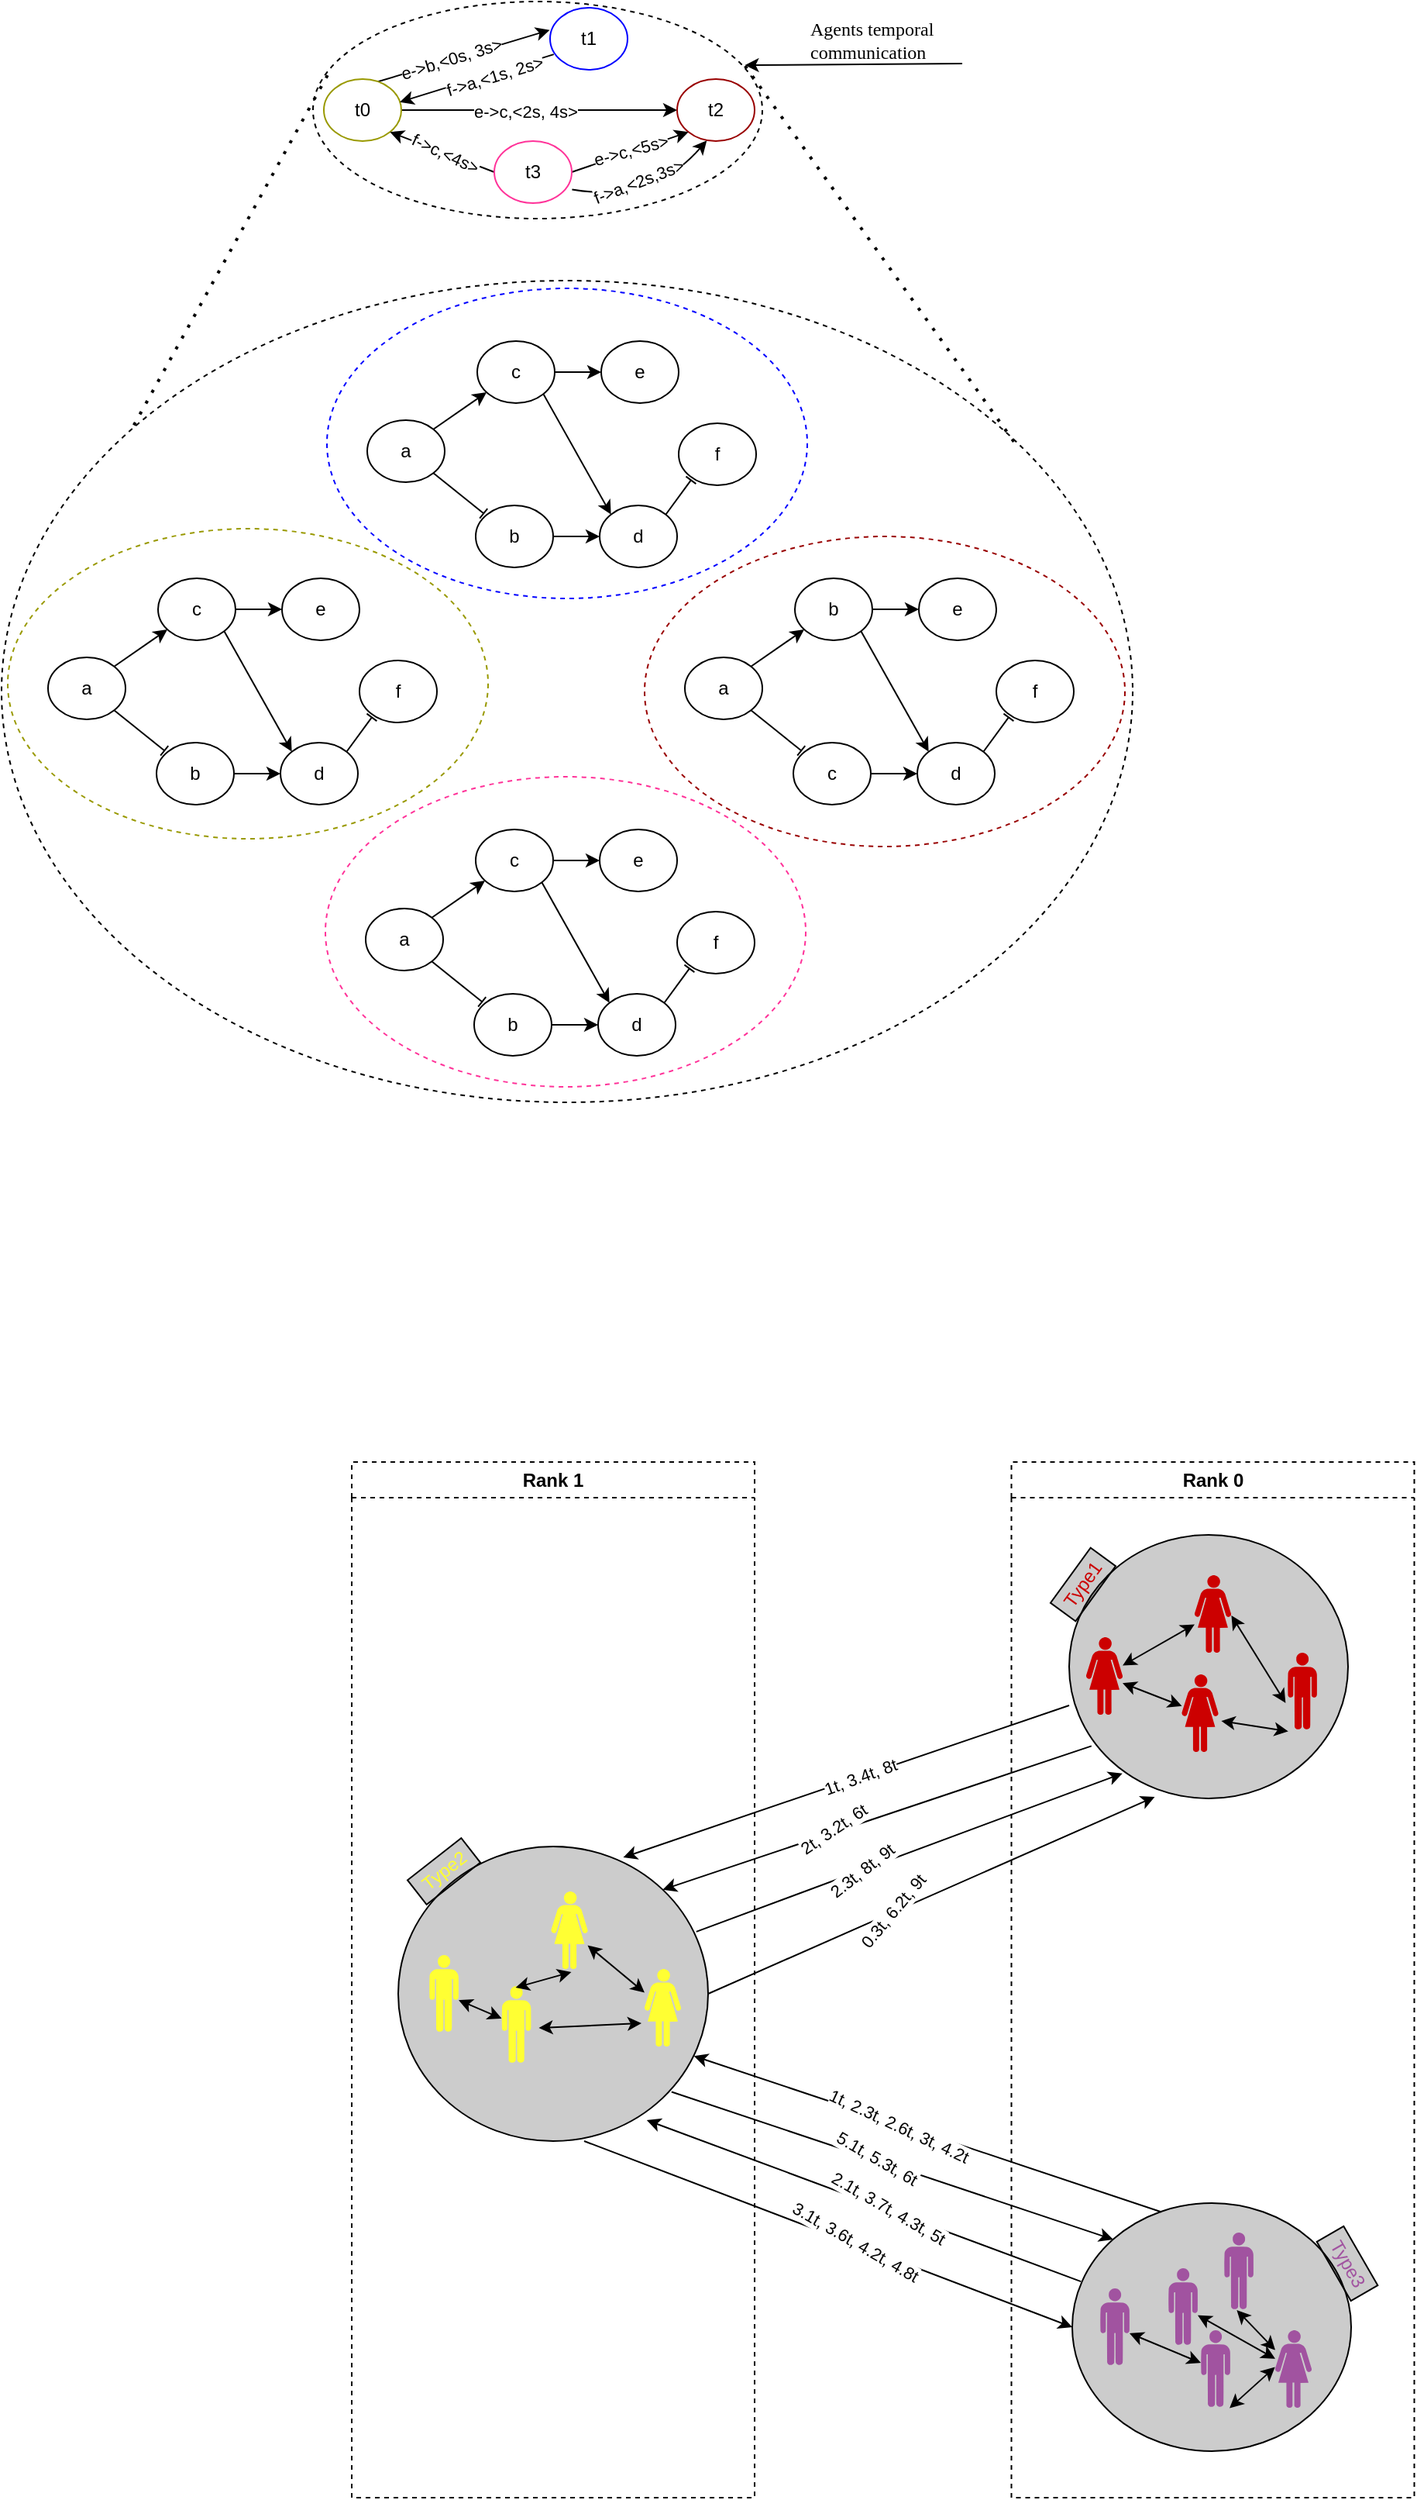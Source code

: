 <mxfile version="24.0.7" type="github">
  <diagram name="Pagina-1" id="gPWjSC0sNMpcJGo77wKc">
    <mxGraphModel dx="1318" dy="841" grid="1" gridSize="10" guides="1" tooltips="1" connect="1" arrows="1" fold="1" page="1" pageScale="1" pageWidth="827" pageHeight="1169" math="0" shadow="0">
      <root>
        <mxCell id="0" />
        <mxCell id="1" parent="0" />
        <mxCell id="ZDqopozZpkepnuFD1AvW-25" value="Rank 0" style="swimlane;whiteSpace=wrap;html=1;dashed=1;" vertex="1" parent="1">
          <mxGeometry x="721.75" y="972" width="260" height="668" as="geometry" />
        </mxCell>
        <mxCell id="D8RpLal6LioXR98MJQWB-118" value="" style="ellipse;whiteSpace=wrap;html=1;dashed=1;fillColor=none;strokeColor=#000000;" parent="1" vertex="1">
          <mxGeometry x="271" y="30" width="290" height="140" as="geometry" />
        </mxCell>
        <mxCell id="D8RpLal6LioXR98MJQWB-117" value="" style="ellipse;whiteSpace=wrap;html=1;dashed=1;fillColor=none;strokeColor=#000000;" parent="1" vertex="1">
          <mxGeometry x="70" y="210" width="730" height="530" as="geometry" />
        </mxCell>
        <mxCell id="D8RpLal6LioXR98MJQWB-3" value="" style="ellipse;whiteSpace=wrap;html=1;dashed=1;fillColor=none;strokeColor=#999900;" parent="1" vertex="1">
          <mxGeometry x="74" y="370" width="310" height="200" as="geometry" />
        </mxCell>
        <mxCell id="D8RpLal6LioXR98MJQWB-12" style="edgeStyle=none;rounded=0;orthogonalLoop=1;jettySize=auto;html=1;exitX=1;exitY=1;exitDx=0;exitDy=0;endArrow=baseDash;endFill=0;entryX=0.102;entryY=0.129;entryDx=0;entryDy=0;entryPerimeter=0;" parent="1" source="D8RpLal6LioXR98MJQWB-5" target="D8RpLal6LioXR98MJQWB-7" edge="1">
          <mxGeometry relative="1" as="geometry" />
        </mxCell>
        <mxCell id="D8RpLal6LioXR98MJQWB-13" style="edgeStyle=none;rounded=0;orthogonalLoop=1;jettySize=auto;html=1;exitX=1;exitY=0;exitDx=0;exitDy=0;" parent="1" source="D8RpLal6LioXR98MJQWB-5" target="D8RpLal6LioXR98MJQWB-6" edge="1">
          <mxGeometry relative="1" as="geometry" />
        </mxCell>
        <mxCell id="D8RpLal6LioXR98MJQWB-5" value="a" style="ellipse;whiteSpace=wrap;html=1;" parent="1" vertex="1">
          <mxGeometry x="100" y="453" width="50" height="40" as="geometry" />
        </mxCell>
        <mxCell id="D8RpLal6LioXR98MJQWB-14" style="edgeStyle=none;rounded=0;orthogonalLoop=1;jettySize=auto;html=1;exitX=1;exitY=0.5;exitDx=0;exitDy=0;entryX=0;entryY=0.5;entryDx=0;entryDy=0;" parent="1" source="D8RpLal6LioXR98MJQWB-6" target="D8RpLal6LioXR98MJQWB-9" edge="1">
          <mxGeometry relative="1" as="geometry" />
        </mxCell>
        <mxCell id="D8RpLal6LioXR98MJQWB-15" style="edgeStyle=none;rounded=0;orthogonalLoop=1;jettySize=auto;html=1;exitX=1;exitY=1;exitDx=0;exitDy=0;entryX=0;entryY=0;entryDx=0;entryDy=0;" parent="1" source="D8RpLal6LioXR98MJQWB-6" target="D8RpLal6LioXR98MJQWB-8" edge="1">
          <mxGeometry relative="1" as="geometry" />
        </mxCell>
        <mxCell id="D8RpLal6LioXR98MJQWB-6" value="c" style="ellipse;whiteSpace=wrap;html=1;" parent="1" vertex="1">
          <mxGeometry x="171" y="402" width="50" height="40" as="geometry" />
        </mxCell>
        <mxCell id="D8RpLal6LioXR98MJQWB-16" style="edgeStyle=none;rounded=0;orthogonalLoop=1;jettySize=auto;html=1;exitX=1;exitY=0.5;exitDx=0;exitDy=0;" parent="1" source="D8RpLal6LioXR98MJQWB-7" target="D8RpLal6LioXR98MJQWB-8" edge="1">
          <mxGeometry relative="1" as="geometry" />
        </mxCell>
        <mxCell id="D8RpLal6LioXR98MJQWB-7" value="b" style="ellipse;whiteSpace=wrap;html=1;" parent="1" vertex="1">
          <mxGeometry x="170" y="508" width="50" height="40" as="geometry" />
        </mxCell>
        <mxCell id="D8RpLal6LioXR98MJQWB-17" style="edgeStyle=none;rounded=0;orthogonalLoop=1;jettySize=auto;html=1;exitX=1;exitY=0;exitDx=0;exitDy=0;entryX=0.159;entryY=0.917;entryDx=0;entryDy=0;endArrow=baseDash;endFill=0;entryPerimeter=0;" parent="1" source="D8RpLal6LioXR98MJQWB-8" target="D8RpLal6LioXR98MJQWB-10" edge="1">
          <mxGeometry relative="1" as="geometry" />
        </mxCell>
        <mxCell id="D8RpLal6LioXR98MJQWB-8" value="d" style="ellipse;whiteSpace=wrap;html=1;" parent="1" vertex="1">
          <mxGeometry x="250" y="508" width="50" height="40" as="geometry" />
        </mxCell>
        <mxCell id="D8RpLal6LioXR98MJQWB-9" value="e" style="ellipse;whiteSpace=wrap;html=1;" parent="1" vertex="1">
          <mxGeometry x="251" y="402" width="50" height="40" as="geometry" />
        </mxCell>
        <mxCell id="D8RpLal6LioXR98MJQWB-10" value="f" style="ellipse;whiteSpace=wrap;html=1;" parent="1" vertex="1">
          <mxGeometry x="301" y="455" width="50" height="40" as="geometry" />
        </mxCell>
        <mxCell id="D8RpLal6LioXR98MJQWB-109" style="edgeStyle=none;rounded=0;orthogonalLoop=1;jettySize=auto;html=1;exitX=0.692;exitY=0.044;exitDx=0;exitDy=0;entryX=-0.004;entryY=0.359;entryDx=0;entryDy=0;exitPerimeter=0;entryPerimeter=0;" parent="1" source="D8RpLal6LioXR98MJQWB-46" target="D8RpLal6LioXR98MJQWB-83" edge="1">
          <mxGeometry relative="1" as="geometry" />
        </mxCell>
        <mxCell id="En2KzqsClIfj5qpVhYQP-1" value="e-&amp;gt;b,&amp;lt;0s, 3s&amp;gt;" style="edgeLabel;html=1;align=center;verticalAlign=middle;resizable=0;points=[];rotation=-17;" parent="D8RpLal6LioXR98MJQWB-109" vertex="1" connectable="0">
          <mxGeometry x="-0.349" y="1" relative="1" as="geometry">
            <mxPoint x="11" y="-3" as="offset" />
          </mxGeometry>
        </mxCell>
        <mxCell id="D8RpLal6LioXR98MJQWB-111" style="edgeStyle=none;rounded=0;orthogonalLoop=1;jettySize=auto;html=1;exitX=1;exitY=0.5;exitDx=0;exitDy=0;entryX=0;entryY=0.5;entryDx=0;entryDy=0;" parent="1" source="D8RpLal6LioXR98MJQWB-46" target="D8RpLal6LioXR98MJQWB-65" edge="1">
          <mxGeometry relative="1" as="geometry" />
        </mxCell>
        <mxCell id="En2KzqsClIfj5qpVhYQP-3" value="e-&amp;gt;c,&amp;lt;2s, 4s&amp;gt;" style="edgeLabel;html=1;align=center;verticalAlign=middle;resizable=0;points=[];" parent="D8RpLal6LioXR98MJQWB-111" vertex="1" connectable="0">
          <mxGeometry x="-0.106" y="-1" relative="1" as="geometry">
            <mxPoint as="offset" />
          </mxGeometry>
        </mxCell>
        <mxCell id="D8RpLal6LioXR98MJQWB-46" value="t0" style="ellipse;whiteSpace=wrap;html=1;strokeColor=#999900;" parent="1" vertex="1">
          <mxGeometry x="278" y="80" width="50" height="40" as="geometry" />
        </mxCell>
        <mxCell id="D8RpLal6LioXR98MJQWB-49" value="" style="ellipse;whiteSpace=wrap;html=1;dashed=1;fillColor=none;strokeColor=#990000;" parent="1" vertex="1">
          <mxGeometry x="485" y="375" width="310" height="200" as="geometry" />
        </mxCell>
        <mxCell id="D8RpLal6LioXR98MJQWB-50" style="edgeStyle=none;rounded=0;orthogonalLoop=1;jettySize=auto;html=1;exitX=1;exitY=1;exitDx=0;exitDy=0;endArrow=baseDash;endFill=0;entryX=0.102;entryY=0.129;entryDx=0;entryDy=0;entryPerimeter=0;" parent="1" source="D8RpLal6LioXR98MJQWB-52" target="D8RpLal6LioXR98MJQWB-57" edge="1">
          <mxGeometry relative="1" as="geometry" />
        </mxCell>
        <mxCell id="D8RpLal6LioXR98MJQWB-51" style="edgeStyle=none;rounded=0;orthogonalLoop=1;jettySize=auto;html=1;exitX=1;exitY=0;exitDx=0;exitDy=0;" parent="1" source="D8RpLal6LioXR98MJQWB-52" target="D8RpLal6LioXR98MJQWB-55" edge="1">
          <mxGeometry relative="1" as="geometry" />
        </mxCell>
        <mxCell id="D8RpLal6LioXR98MJQWB-52" value="a" style="ellipse;whiteSpace=wrap;html=1;" parent="1" vertex="1">
          <mxGeometry x="511" y="453" width="50" height="40" as="geometry" />
        </mxCell>
        <mxCell id="D8RpLal6LioXR98MJQWB-53" style="edgeStyle=none;rounded=0;orthogonalLoop=1;jettySize=auto;html=1;exitX=1;exitY=0.5;exitDx=0;exitDy=0;entryX=0;entryY=0.5;entryDx=0;entryDy=0;" parent="1" source="D8RpLal6LioXR98MJQWB-55" target="D8RpLal6LioXR98MJQWB-60" edge="1">
          <mxGeometry relative="1" as="geometry" />
        </mxCell>
        <mxCell id="D8RpLal6LioXR98MJQWB-54" style="edgeStyle=none;rounded=0;orthogonalLoop=1;jettySize=auto;html=1;exitX=1;exitY=1;exitDx=0;exitDy=0;entryX=0;entryY=0;entryDx=0;entryDy=0;" parent="1" source="D8RpLal6LioXR98MJQWB-55" target="D8RpLal6LioXR98MJQWB-59" edge="1">
          <mxGeometry relative="1" as="geometry" />
        </mxCell>
        <mxCell id="D8RpLal6LioXR98MJQWB-55" value="b" style="ellipse;whiteSpace=wrap;html=1;" parent="1" vertex="1">
          <mxGeometry x="582" y="402" width="50" height="40" as="geometry" />
        </mxCell>
        <mxCell id="D8RpLal6LioXR98MJQWB-56" style="edgeStyle=none;rounded=0;orthogonalLoop=1;jettySize=auto;html=1;exitX=1;exitY=0.5;exitDx=0;exitDy=0;" parent="1" source="D8RpLal6LioXR98MJQWB-57" target="D8RpLal6LioXR98MJQWB-59" edge="1">
          <mxGeometry relative="1" as="geometry" />
        </mxCell>
        <mxCell id="D8RpLal6LioXR98MJQWB-57" value="c" style="ellipse;whiteSpace=wrap;html=1;" parent="1" vertex="1">
          <mxGeometry x="581" y="508" width="50" height="40" as="geometry" />
        </mxCell>
        <mxCell id="D8RpLal6LioXR98MJQWB-58" style="edgeStyle=none;rounded=0;orthogonalLoop=1;jettySize=auto;html=1;exitX=1;exitY=0;exitDx=0;exitDy=0;entryX=0.159;entryY=0.917;entryDx=0;entryDy=0;endArrow=baseDash;endFill=0;entryPerimeter=0;" parent="1" source="D8RpLal6LioXR98MJQWB-59" target="D8RpLal6LioXR98MJQWB-61" edge="1">
          <mxGeometry relative="1" as="geometry" />
        </mxCell>
        <mxCell id="D8RpLal6LioXR98MJQWB-59" value="d" style="ellipse;whiteSpace=wrap;html=1;" parent="1" vertex="1">
          <mxGeometry x="661" y="508" width="50" height="40" as="geometry" />
        </mxCell>
        <mxCell id="D8RpLal6LioXR98MJQWB-60" value="e" style="ellipse;whiteSpace=wrap;html=1;" parent="1" vertex="1">
          <mxGeometry x="662" y="402" width="50" height="40" as="geometry" />
        </mxCell>
        <mxCell id="D8RpLal6LioXR98MJQWB-61" value="f" style="ellipse;whiteSpace=wrap;html=1;" parent="1" vertex="1">
          <mxGeometry x="712" y="455" width="50" height="40" as="geometry" />
        </mxCell>
        <mxCell id="D8RpLal6LioXR98MJQWB-65" value="t2" style="ellipse;whiteSpace=wrap;html=1;strokeColor=#990000;" parent="1" vertex="1">
          <mxGeometry x="506" y="80" width="50" height="40" as="geometry" />
        </mxCell>
        <mxCell id="D8RpLal6LioXR98MJQWB-67" value="" style="ellipse;whiteSpace=wrap;html=1;dashed=1;fillColor=none;strokeColor=#0000FF;" parent="1" vertex="1">
          <mxGeometry x="280" y="215" width="310" height="200" as="geometry" />
        </mxCell>
        <mxCell id="D8RpLal6LioXR98MJQWB-68" style="edgeStyle=none;rounded=0;orthogonalLoop=1;jettySize=auto;html=1;exitX=1;exitY=1;exitDx=0;exitDy=0;endArrow=baseDash;endFill=0;entryX=0.102;entryY=0.129;entryDx=0;entryDy=0;entryPerimeter=0;" parent="1" source="D8RpLal6LioXR98MJQWB-70" target="D8RpLal6LioXR98MJQWB-75" edge="1">
          <mxGeometry relative="1" as="geometry" />
        </mxCell>
        <mxCell id="D8RpLal6LioXR98MJQWB-69" style="edgeStyle=none;rounded=0;orthogonalLoop=1;jettySize=auto;html=1;exitX=1;exitY=0;exitDx=0;exitDy=0;" parent="1" source="D8RpLal6LioXR98MJQWB-70" target="D8RpLal6LioXR98MJQWB-73" edge="1">
          <mxGeometry relative="1" as="geometry" />
        </mxCell>
        <mxCell id="D8RpLal6LioXR98MJQWB-70" value="a" style="ellipse;whiteSpace=wrap;html=1;" parent="1" vertex="1">
          <mxGeometry x="306" y="300" width="50" height="40" as="geometry" />
        </mxCell>
        <mxCell id="D8RpLal6LioXR98MJQWB-71" style="edgeStyle=none;rounded=0;orthogonalLoop=1;jettySize=auto;html=1;exitX=1;exitY=0.5;exitDx=0;exitDy=0;entryX=0;entryY=0.5;entryDx=0;entryDy=0;" parent="1" source="D8RpLal6LioXR98MJQWB-73" target="D8RpLal6LioXR98MJQWB-78" edge="1">
          <mxGeometry relative="1" as="geometry" />
        </mxCell>
        <mxCell id="D8RpLal6LioXR98MJQWB-72" style="edgeStyle=none;rounded=0;orthogonalLoop=1;jettySize=auto;html=1;exitX=1;exitY=1;exitDx=0;exitDy=0;entryX=0;entryY=0;entryDx=0;entryDy=0;" parent="1" source="D8RpLal6LioXR98MJQWB-73" target="D8RpLal6LioXR98MJQWB-77" edge="1">
          <mxGeometry relative="1" as="geometry" />
        </mxCell>
        <mxCell id="D8RpLal6LioXR98MJQWB-73" value="c" style="ellipse;whiteSpace=wrap;html=1;" parent="1" vertex="1">
          <mxGeometry x="377" y="249" width="50" height="40" as="geometry" />
        </mxCell>
        <mxCell id="D8RpLal6LioXR98MJQWB-74" style="edgeStyle=none;rounded=0;orthogonalLoop=1;jettySize=auto;html=1;exitX=1;exitY=0.5;exitDx=0;exitDy=0;" parent="1" source="D8RpLal6LioXR98MJQWB-75" target="D8RpLal6LioXR98MJQWB-77" edge="1">
          <mxGeometry relative="1" as="geometry" />
        </mxCell>
        <mxCell id="D8RpLal6LioXR98MJQWB-75" value="b" style="ellipse;whiteSpace=wrap;html=1;" parent="1" vertex="1">
          <mxGeometry x="376" y="355" width="50" height="40" as="geometry" />
        </mxCell>
        <mxCell id="D8RpLal6LioXR98MJQWB-76" style="edgeStyle=none;rounded=0;orthogonalLoop=1;jettySize=auto;html=1;exitX=1;exitY=0;exitDx=0;exitDy=0;entryX=0.159;entryY=0.917;entryDx=0;entryDy=0;endArrow=baseDash;endFill=0;entryPerimeter=0;" parent="1" source="D8RpLal6LioXR98MJQWB-77" target="D8RpLal6LioXR98MJQWB-79" edge="1">
          <mxGeometry relative="1" as="geometry" />
        </mxCell>
        <mxCell id="D8RpLal6LioXR98MJQWB-77" value="d" style="ellipse;whiteSpace=wrap;html=1;" parent="1" vertex="1">
          <mxGeometry x="456" y="355" width="50" height="40" as="geometry" />
        </mxCell>
        <mxCell id="D8RpLal6LioXR98MJQWB-78" value="e" style="ellipse;whiteSpace=wrap;html=1;" parent="1" vertex="1">
          <mxGeometry x="457" y="249" width="50" height="40" as="geometry" />
        </mxCell>
        <mxCell id="D8RpLal6LioXR98MJQWB-79" value="f" style="ellipse;whiteSpace=wrap;html=1;" parent="1" vertex="1">
          <mxGeometry x="507" y="302" width="50" height="40" as="geometry" />
        </mxCell>
        <mxCell id="D8RpLal6LioXR98MJQWB-110" style="edgeStyle=none;rounded=0;orthogonalLoop=1;jettySize=auto;html=1;exitX=0.048;exitY=0.752;exitDx=0;exitDy=0;entryX=0.981;entryY=0.371;entryDx=0;entryDy=0;entryPerimeter=0;exitPerimeter=0;" parent="1" source="D8RpLal6LioXR98MJQWB-83" target="D8RpLal6LioXR98MJQWB-46" edge="1">
          <mxGeometry relative="1" as="geometry" />
        </mxCell>
        <mxCell id="En2KzqsClIfj5qpVhYQP-2" value="f-&amp;gt;a,&amp;lt;1s, 2s&amp;gt;" style="edgeLabel;html=1;align=center;verticalAlign=middle;resizable=0;points=[];rotation=-17;" parent="D8RpLal6LioXR98MJQWB-110" vertex="1" connectable="0">
          <mxGeometry x="-0.487" relative="1" as="geometry">
            <mxPoint x="-13" y="6" as="offset" />
          </mxGeometry>
        </mxCell>
        <mxCell id="D8RpLal6LioXR98MJQWB-83" value="t1" style="ellipse;whiteSpace=wrap;html=1;strokeColor=#0000FF;" parent="1" vertex="1">
          <mxGeometry x="424" y="34" width="50" height="40" as="geometry" />
        </mxCell>
        <mxCell id="D8RpLal6LioXR98MJQWB-85" value="" style="ellipse;whiteSpace=wrap;html=1;dashed=1;fillColor=none;strokeColor=#FF3399;" parent="1" vertex="1">
          <mxGeometry x="279" y="530" width="310" height="200" as="geometry" />
        </mxCell>
        <mxCell id="D8RpLal6LioXR98MJQWB-86" style="edgeStyle=none;rounded=0;orthogonalLoop=1;jettySize=auto;html=1;exitX=1;exitY=1;exitDx=0;exitDy=0;endArrow=baseDash;endFill=0;entryX=0.102;entryY=0.129;entryDx=0;entryDy=0;entryPerimeter=0;" parent="1" source="D8RpLal6LioXR98MJQWB-88" target="D8RpLal6LioXR98MJQWB-93" edge="1">
          <mxGeometry relative="1" as="geometry" />
        </mxCell>
        <mxCell id="D8RpLal6LioXR98MJQWB-87" style="edgeStyle=none;rounded=0;orthogonalLoop=1;jettySize=auto;html=1;exitX=1;exitY=0;exitDx=0;exitDy=0;" parent="1" source="D8RpLal6LioXR98MJQWB-88" target="D8RpLal6LioXR98MJQWB-91" edge="1">
          <mxGeometry relative="1" as="geometry" />
        </mxCell>
        <mxCell id="D8RpLal6LioXR98MJQWB-88" value="a" style="ellipse;whiteSpace=wrap;html=1;" parent="1" vertex="1">
          <mxGeometry x="305" y="615" width="50" height="40" as="geometry" />
        </mxCell>
        <mxCell id="D8RpLal6LioXR98MJQWB-89" style="edgeStyle=none;rounded=0;orthogonalLoop=1;jettySize=auto;html=1;exitX=1;exitY=0.5;exitDx=0;exitDy=0;entryX=0;entryY=0.5;entryDx=0;entryDy=0;" parent="1" source="D8RpLal6LioXR98MJQWB-91" target="D8RpLal6LioXR98MJQWB-96" edge="1">
          <mxGeometry relative="1" as="geometry" />
        </mxCell>
        <mxCell id="D8RpLal6LioXR98MJQWB-90" style="edgeStyle=none;rounded=0;orthogonalLoop=1;jettySize=auto;html=1;exitX=1;exitY=1;exitDx=0;exitDy=0;entryX=0;entryY=0;entryDx=0;entryDy=0;" parent="1" source="D8RpLal6LioXR98MJQWB-91" target="D8RpLal6LioXR98MJQWB-95" edge="1">
          <mxGeometry relative="1" as="geometry" />
        </mxCell>
        <mxCell id="D8RpLal6LioXR98MJQWB-91" value="c" style="ellipse;whiteSpace=wrap;html=1;" parent="1" vertex="1">
          <mxGeometry x="376" y="564" width="50" height="40" as="geometry" />
        </mxCell>
        <mxCell id="D8RpLal6LioXR98MJQWB-92" style="edgeStyle=none;rounded=0;orthogonalLoop=1;jettySize=auto;html=1;exitX=1;exitY=0.5;exitDx=0;exitDy=0;" parent="1" source="D8RpLal6LioXR98MJQWB-93" target="D8RpLal6LioXR98MJQWB-95" edge="1">
          <mxGeometry relative="1" as="geometry" />
        </mxCell>
        <mxCell id="D8RpLal6LioXR98MJQWB-93" value="b" style="ellipse;whiteSpace=wrap;html=1;" parent="1" vertex="1">
          <mxGeometry x="375" y="670" width="50" height="40" as="geometry" />
        </mxCell>
        <mxCell id="D8RpLal6LioXR98MJQWB-94" style="edgeStyle=none;rounded=0;orthogonalLoop=1;jettySize=auto;html=1;exitX=1;exitY=0;exitDx=0;exitDy=0;entryX=0.159;entryY=0.917;entryDx=0;entryDy=0;endArrow=baseDash;endFill=0;entryPerimeter=0;" parent="1" source="D8RpLal6LioXR98MJQWB-95" target="D8RpLal6LioXR98MJQWB-97" edge="1">
          <mxGeometry relative="1" as="geometry" />
        </mxCell>
        <mxCell id="D8RpLal6LioXR98MJQWB-95" value="d" style="ellipse;whiteSpace=wrap;html=1;" parent="1" vertex="1">
          <mxGeometry x="455" y="670" width="50" height="40" as="geometry" />
        </mxCell>
        <mxCell id="D8RpLal6LioXR98MJQWB-96" value="e" style="ellipse;whiteSpace=wrap;html=1;" parent="1" vertex="1">
          <mxGeometry x="456" y="564" width="50" height="40" as="geometry" />
        </mxCell>
        <mxCell id="D8RpLal6LioXR98MJQWB-97" value="f" style="ellipse;whiteSpace=wrap;html=1;" parent="1" vertex="1">
          <mxGeometry x="506" y="617" width="50" height="40" as="geometry" />
        </mxCell>
        <mxCell id="D8RpLal6LioXR98MJQWB-112" style="edgeStyle=none;rounded=0;orthogonalLoop=1;jettySize=auto;html=1;exitX=0;exitY=0.5;exitDx=0;exitDy=0;entryX=1;entryY=1;entryDx=0;entryDy=0;" parent="1" source="D8RpLal6LioXR98MJQWB-101" target="D8RpLal6LioXR98MJQWB-46" edge="1">
          <mxGeometry relative="1" as="geometry" />
        </mxCell>
        <mxCell id="En2KzqsClIfj5qpVhYQP-4" value="f-&amp;gt;c,&amp;lt;4s&amp;gt;" style="edgeLabel;html=1;align=center;verticalAlign=middle;resizable=0;points=[];rotation=25;" parent="D8RpLal6LioXR98MJQWB-112" vertex="1" connectable="0">
          <mxGeometry x="-0.061" relative="1" as="geometry">
            <mxPoint as="offset" />
          </mxGeometry>
        </mxCell>
        <mxCell id="D8RpLal6LioXR98MJQWB-114" style="edgeStyle=none;rounded=0;orthogonalLoop=1;jettySize=auto;html=1;exitX=1;exitY=0.5;exitDx=0;exitDy=0;entryX=0;entryY=1;entryDx=0;entryDy=0;" parent="1" source="D8RpLal6LioXR98MJQWB-101" target="D8RpLal6LioXR98MJQWB-65" edge="1">
          <mxGeometry relative="1" as="geometry" />
        </mxCell>
        <mxCell id="En2KzqsClIfj5qpVhYQP-5" value="e-&amp;gt;c,&amp;lt;5s&amp;gt;" style="edgeLabel;html=1;align=center;verticalAlign=middle;resizable=0;points=[];rotation=-15;" parent="D8RpLal6LioXR98MJQWB-114" vertex="1" connectable="0">
          <mxGeometry x="0.009" y="1" relative="1" as="geometry">
            <mxPoint as="offset" />
          </mxGeometry>
        </mxCell>
        <mxCell id="D8RpLal6LioXR98MJQWB-101" value="t3" style="ellipse;whiteSpace=wrap;html=1;strokeColor=#FF3399;" parent="1" vertex="1">
          <mxGeometry x="388" y="120" width="50" height="40" as="geometry" />
        </mxCell>
        <mxCell id="D8RpLal6LioXR98MJQWB-115" value="" style="endArrow=none;dashed=1;html=1;dashPattern=1 3;strokeWidth=2;rounded=0;entryX=0.036;entryY=0.326;entryDx=0;entryDy=0;exitX=0.117;exitY=0.176;exitDx=0;exitDy=0;exitPerimeter=0;entryPerimeter=0;" parent="1" source="D8RpLal6LioXR98MJQWB-117" target="D8RpLal6LioXR98MJQWB-118" edge="1">
          <mxGeometry width="50" height="50" relative="1" as="geometry">
            <mxPoint x="70" y="470" as="sourcePoint" />
            <mxPoint x="80" y="100" as="targetPoint" />
          </mxGeometry>
        </mxCell>
        <mxCell id="D8RpLal6LioXR98MJQWB-116" value="" style="endArrow=none;dashed=1;html=1;dashPattern=1 3;strokeWidth=2;rounded=0;entryX=0.951;entryY=0.266;entryDx=0;entryDy=0;exitX=0.895;exitY=0.196;exitDx=0;exitDy=0;exitPerimeter=0;entryPerimeter=0;" parent="1" source="D8RpLal6LioXR98MJQWB-117" target="D8RpLal6LioXR98MJQWB-118" edge="1">
          <mxGeometry width="50" height="50" relative="1" as="geometry">
            <mxPoint x="800" y="400" as="sourcePoint" />
            <mxPoint x="380" y="100" as="targetPoint" />
          </mxGeometry>
        </mxCell>
        <mxCell id="En2KzqsClIfj5qpVhYQP-6" value="&lt;div align=&quot;left&quot;&gt;&lt;font face=&quot;Verdana&quot;&gt;Agents temporal &lt;br&gt;&lt;/font&gt;&lt;/div&gt;&lt;div align=&quot;left&quot;&gt;&lt;font face=&quot;vIOQpKhhw21pUGHrhAOD&quot;&gt;communication&lt;/font&gt;&lt;/div&gt;" style="text;html=1;align=left;verticalAlign=middle;resizable=0;points=[];autosize=1;strokeColor=none;fillColor=none;" parent="1" vertex="1">
          <mxGeometry x="590" y="30" width="120" height="50" as="geometry" />
        </mxCell>
        <mxCell id="En2KzqsClIfj5qpVhYQP-7" value="" style="endArrow=classic;html=1;rounded=0;entryX=0.961;entryY=0.293;entryDx=0;entryDy=0;entryPerimeter=0;" parent="1" target="D8RpLal6LioXR98MJQWB-118" edge="1">
          <mxGeometry width="50" height="50" relative="1" as="geometry">
            <mxPoint x="690" y="70" as="sourcePoint" />
            <mxPoint x="490" y="270" as="targetPoint" />
          </mxGeometry>
        </mxCell>
        <mxCell id="ygwzBRhfIEtMTzsebthU-5" value="" style="endArrow=classic;html=1;rounded=0;curved=1;exitX=1.004;exitY=0.781;exitDx=0;exitDy=0;exitPerimeter=0;entryX=0.383;entryY=0.991;entryDx=0;entryDy=0;entryPerimeter=0;" parent="1" source="D8RpLal6LioXR98MJQWB-101" target="D8RpLal6LioXR98MJQWB-65" edge="1">
          <mxGeometry width="50" height="50" relative="1" as="geometry">
            <mxPoint x="490" y="250" as="sourcePoint" />
            <mxPoint x="540" y="200" as="targetPoint" />
            <Array as="points">
              <mxPoint x="490" y="160" />
            </Array>
          </mxGeometry>
        </mxCell>
        <mxCell id="ygwzBRhfIEtMTzsebthU-6" value="f-&amp;gt;a,&amp;lt;2s,3s&amp;gt;" style="edgeLabel;html=1;align=center;verticalAlign=middle;resizable=0;points=[];rotation=-21;" parent="ygwzBRhfIEtMTzsebthU-5" vertex="1" connectable="0">
          <mxGeometry x="-0.229" y="9" relative="1" as="geometry">
            <mxPoint x="1" y="-3" as="offset" />
          </mxGeometry>
        </mxCell>
        <mxCell id="Pouv3ua3JYrRV85Rh7YF-1" value="" style="ellipse;whiteSpace=wrap;html=1;fillColor=#000000;fillOpacity=20;" parent="1" vertex="1">
          <mxGeometry x="759" y="1019" width="180" height="170" as="geometry" />
        </mxCell>
        <mxCell id="Pouv3ua3JYrRV85Rh7YF-2" value="&lt;font color=&quot;#cc0000&quot;&gt;Type1&lt;/font&gt;" style="rounded=0;whiteSpace=wrap;html=1;fillColor=#000000;fillOpacity=20;rotation=-54;" parent="1" vertex="1">
          <mxGeometry x="746" y="1041" width="44" height="20" as="geometry" />
        </mxCell>
        <mxCell id="Pouv3ua3JYrRV85Rh7YF-3" value="" style="ellipse;whiteSpace=wrap;html=1;fillColor=#000000;fillOpacity=20;" parent="1" vertex="1">
          <mxGeometry x="761" y="1450" width="180" height="160" as="geometry" />
        </mxCell>
        <mxCell id="Pouv3ua3JYrRV85Rh7YF-4" value="" style="ellipse;whiteSpace=wrap;html=1;fillColor=#000000;fillOpacity=20;" parent="1" vertex="1">
          <mxGeometry x="326" y="1220" width="200" height="190" as="geometry" />
        </mxCell>
        <mxCell id="Pouv3ua3JYrRV85Rh7YF-9" value="" style="verticalLabelPosition=bottom;sketch=0;html=1;fillColor=#A153A0;verticalAlign=top;align=center;pointerEvents=1;shape=mxgraph.cisco_safe.design.actor_2;" parent="1" vertex="1">
          <mxGeometry x="859" y="1469" width="19" height="50" as="geometry" />
        </mxCell>
        <mxCell id="Pouv3ua3JYrRV85Rh7YF-10" value="" style="verticalLabelPosition=bottom;sketch=0;html=1;fillColor=#CC0000;verticalAlign=top;align=center;pointerEvents=1;shape=mxgraph.cisco_safe.design.actor_2;" parent="1" vertex="1">
          <mxGeometry x="900" y="1095" width="19" height="50" as="geometry" />
        </mxCell>
        <mxCell id="Pouv3ua3JYrRV85Rh7YF-11" value="" style="rounded=0;orthogonalLoop=1;jettySize=auto;html=1;startArrow=classic;startFill=1;" parent="1" source="Pouv3ua3JYrRV85Rh7YF-12" target="Pouv3ua3JYrRV85Rh7YF-36" edge="1">
          <mxGeometry relative="1" as="geometry" />
        </mxCell>
        <mxCell id="Pouv3ua3JYrRV85Rh7YF-12" value="" style="verticalLabelPosition=bottom;sketch=0;html=1;fillColor=#FFFF33;verticalAlign=top;align=center;pointerEvents=1;shape=mxgraph.cisco_safe.design.actor_1;" parent="1" vertex="1">
          <mxGeometry x="485" y="1299" width="23.5" height="50" as="geometry" />
        </mxCell>
        <mxCell id="Pouv3ua3JYrRV85Rh7YF-19" value="" style="rounded=0;orthogonalLoop=1;jettySize=auto;html=1;startArrow=classic;startFill=1;" parent="1" source="Pouv3ua3JYrRV85Rh7YF-20" target="Pouv3ua3JYrRV85Rh7YF-22" edge="1">
          <mxGeometry relative="1" as="geometry" />
        </mxCell>
        <mxCell id="Pouv3ua3JYrRV85Rh7YF-20" value="" style="verticalLabelPosition=bottom;sketch=0;html=1;fillColor=#A153A0;verticalAlign=top;align=center;pointerEvents=1;shape=mxgraph.cisco_safe.design.actor_2;" parent="1" vertex="1">
          <mxGeometry x="844" y="1532" width="19" height="50" as="geometry" />
        </mxCell>
        <mxCell id="Pouv3ua3JYrRV85Rh7YF-22" value="" style="verticalLabelPosition=bottom;sketch=0;html=1;fillColor=#A153A0;verticalAlign=top;align=center;pointerEvents=1;shape=mxgraph.cisco_safe.design.actor_2;" parent="1" vertex="1">
          <mxGeometry x="779" y="1505" width="19" height="50" as="geometry" />
        </mxCell>
        <mxCell id="Pouv3ua3JYrRV85Rh7YF-23" value="" style="verticalLabelPosition=bottom;sketch=0;html=1;fillColor=#A153A0;verticalAlign=top;align=center;pointerEvents=1;shape=mxgraph.cisco_safe.design.actor_1;" parent="1" vertex="1">
          <mxGeometry x="892" y="1532" width="23.5" height="50" as="geometry" />
        </mxCell>
        <mxCell id="Pouv3ua3JYrRV85Rh7YF-24" value="" style="rounded=0;orthogonalLoop=1;jettySize=auto;html=1;startArrow=classic;startFill=1;exitX=0.977;exitY=1.004;exitDx=0;exitDy=0;exitPerimeter=0;entryX=-0.007;entryY=0.476;entryDx=0;entryDy=0;entryPerimeter=0;" parent="1" source="Pouv3ua3JYrRV85Rh7YF-20" target="Pouv3ua3JYrRV85Rh7YF-23" edge="1">
          <mxGeometry relative="1" as="geometry">
            <mxPoint x="842" y="1656" as="sourcePoint" />
            <mxPoint x="965" y="1648" as="targetPoint" />
          </mxGeometry>
        </mxCell>
        <mxCell id="Pouv3ua3JYrRV85Rh7YF-26" value="" style="rounded=0;orthogonalLoop=1;jettySize=auto;html=1;startArrow=classic;startFill=1;" parent="1" source="Pouv3ua3JYrRV85Rh7YF-27" target="Pouv3ua3JYrRV85Rh7YF-23" edge="1">
          <mxGeometry relative="1" as="geometry" />
        </mxCell>
        <mxCell id="Pouv3ua3JYrRV85Rh7YF-27" value="" style="verticalLabelPosition=bottom;sketch=0;html=1;fillColor=#A153A0;verticalAlign=top;align=center;pointerEvents=1;shape=mxgraph.cisco_safe.design.actor_2;" parent="1" vertex="1">
          <mxGeometry x="823" y="1492" width="19" height="50" as="geometry" />
        </mxCell>
        <mxCell id="Pouv3ua3JYrRV85Rh7YF-30" value="" style="rounded=0;orthogonalLoop=1;jettySize=auto;html=1;startArrow=classic;startFill=1;" parent="1" source="Pouv3ua3JYrRV85Rh7YF-31" target="Pouv3ua3JYrRV85Rh7YF-35" edge="1">
          <mxGeometry relative="1" as="geometry" />
        </mxCell>
        <mxCell id="Pouv3ua3JYrRV85Rh7YF-31" value="" style="verticalLabelPosition=bottom;sketch=0;html=1;fillColor=#FFFF33;verticalAlign=top;align=center;pointerEvents=1;shape=mxgraph.cisco_safe.design.actor_2;" parent="1" vertex="1">
          <mxGeometry x="392.75" y="1310" width="19" height="50" as="geometry" />
        </mxCell>
        <mxCell id="Pouv3ua3JYrRV85Rh7YF-32" value="" style="rounded=0;orthogonalLoop=1;jettySize=auto;html=1;startArrow=classic;startFill=1;" parent="1" source="Pouv3ua3JYrRV85Rh7YF-33" target="Pouv3ua3JYrRV85Rh7YF-42" edge="1">
          <mxGeometry relative="1" as="geometry" />
        </mxCell>
        <mxCell id="Pouv3ua3JYrRV85Rh7YF-33" value="" style="verticalLabelPosition=bottom;sketch=0;html=1;fillColor=#CC0000;verticalAlign=top;align=center;pointerEvents=1;shape=mxgraph.cisco_safe.design.actor_1;" parent="1" vertex="1">
          <mxGeometry x="840" y="1045" width="23.5" height="50" as="geometry" />
        </mxCell>
        <mxCell id="Pouv3ua3JYrRV85Rh7YF-34" value="" style="rounded=0;orthogonalLoop=1;jettySize=auto;html=1;startArrow=classic;startFill=1;exitX=1.263;exitY=0.54;exitDx=0;exitDy=0;exitPerimeter=0;entryX=-0.085;entryY=0.7;entryDx=0;entryDy=0;entryPerimeter=0;" parent="1" source="Pouv3ua3JYrRV85Rh7YF-31" target="Pouv3ua3JYrRV85Rh7YF-12" edge="1">
          <mxGeometry relative="1" as="geometry">
            <mxPoint x="496" y="1557" as="sourcePoint" />
            <mxPoint x="552" y="1513" as="targetPoint" />
          </mxGeometry>
        </mxCell>
        <mxCell id="Pouv3ua3JYrRV85Rh7YF-35" value="" style="verticalLabelPosition=bottom;sketch=0;html=1;fillColor=#FFFF33;verticalAlign=top;align=center;pointerEvents=1;shape=mxgraph.cisco_safe.design.actor_2;" parent="1" vertex="1">
          <mxGeometry x="346" y="1290" width="19" height="50" as="geometry" />
        </mxCell>
        <mxCell id="Pouv3ua3JYrRV85Rh7YF-36" value="" style="verticalLabelPosition=bottom;sketch=0;html=1;fillColor=#FFFF33;verticalAlign=top;align=center;pointerEvents=1;shape=mxgraph.cisco_safe.design.actor_1;" parent="1" vertex="1">
          <mxGeometry x="424.75" y="1249" width="23.5" height="50" as="geometry" />
        </mxCell>
        <mxCell id="Pouv3ua3JYrRV85Rh7YF-37" value="" style="rounded=0;orthogonalLoop=1;jettySize=auto;html=1;startArrow=classic;startFill=1;exitX=0.474;exitY=0.02;exitDx=0;exitDy=0;exitPerimeter=0;entryX=0.553;entryY=1.04;entryDx=0;entryDy=0;entryPerimeter=0;" parent="1" source="Pouv3ua3JYrRV85Rh7YF-31" target="Pouv3ua3JYrRV85Rh7YF-36" edge="1">
          <mxGeometry relative="1" as="geometry">
            <mxPoint x="437" y="1399" as="sourcePoint" />
            <mxPoint x="357" y="1399" as="targetPoint" />
          </mxGeometry>
        </mxCell>
        <mxCell id="Pouv3ua3JYrRV85Rh7YF-38" value="&lt;font color=&quot;#ffff33&quot;&gt;Type2&lt;/font&gt;" style="rounded=0;whiteSpace=wrap;html=1;fillColor=#000000;fillOpacity=20;rotation=-38;" parent="1" vertex="1">
          <mxGeometry x="333.5" y="1226" width="44" height="20" as="geometry" />
        </mxCell>
        <mxCell id="Pouv3ua3JYrRV85Rh7YF-39" value="" style="rounded=0;orthogonalLoop=1;jettySize=auto;html=1;entryX=0.431;entryY=1;entryDx=0;entryDy=0;entryPerimeter=0;startArrow=classic;startFill=1;" parent="1" source="Pouv3ua3JYrRV85Rh7YF-23" target="Pouv3ua3JYrRV85Rh7YF-9" edge="1">
          <mxGeometry relative="1" as="geometry" />
        </mxCell>
        <mxCell id="Pouv3ua3JYrRV85Rh7YF-40" value="" style="rounded=0;orthogonalLoop=1;jettySize=auto;html=1;startArrow=classic;startFill=1;entryX=1.009;entryY=0.52;entryDx=0;entryDy=0;entryPerimeter=0;exitX=-0.069;exitY=0.649;exitDx=0;exitDy=0;exitPerimeter=0;" parent="1" source="Pouv3ua3JYrRV85Rh7YF-10" target="Pouv3ua3JYrRV85Rh7YF-33" edge="1">
          <mxGeometry relative="1" as="geometry">
            <mxPoint x="1106" y="1364" as="sourcePoint" />
            <mxPoint x="931" y="1364" as="targetPoint" />
          </mxGeometry>
        </mxCell>
        <mxCell id="Pouv3ua3JYrRV85Rh7YF-41" value="" style="rounded=0;orthogonalLoop=1;jettySize=auto;html=1;startArrow=classic;startFill=1;" parent="1" source="Pouv3ua3JYrRV85Rh7YF-42" target="Pouv3ua3JYrRV85Rh7YF-43" edge="1">
          <mxGeometry relative="1" as="geometry" />
        </mxCell>
        <mxCell id="Pouv3ua3JYrRV85Rh7YF-42" value="" style="verticalLabelPosition=bottom;sketch=0;html=1;fillColor=#CC0000;verticalAlign=top;align=center;pointerEvents=1;shape=mxgraph.cisco_safe.design.actor_1;" parent="1" vertex="1">
          <mxGeometry x="770" y="1085" width="23.5" height="50" as="geometry" />
        </mxCell>
        <mxCell id="Pouv3ua3JYrRV85Rh7YF-43" value="" style="verticalLabelPosition=bottom;sketch=0;html=1;fillColor=#CC0000;verticalAlign=top;align=center;pointerEvents=1;shape=mxgraph.cisco_safe.design.actor_1;" parent="1" vertex="1">
          <mxGeometry x="831.74" y="1109" width="23.5" height="50" as="geometry" />
        </mxCell>
        <mxCell id="Pouv3ua3JYrRV85Rh7YF-44" value="" style="rounded=0;orthogonalLoop=1;jettySize=auto;html=1;startArrow=classic;startFill=1;entryX=1.083;entryY=0.601;entryDx=0;entryDy=0;entryPerimeter=0;exitX=0.022;exitY=1.014;exitDx=0;exitDy=0;exitPerimeter=0;" parent="1" source="Pouv3ua3JYrRV85Rh7YF-10" target="Pouv3ua3JYrRV85Rh7YF-43" edge="1">
          <mxGeometry relative="1" as="geometry">
            <mxPoint x="803" y="1114" as="sourcePoint" />
            <mxPoint x="884" y="1175" as="targetPoint" />
          </mxGeometry>
        </mxCell>
        <mxCell id="Pouv3ua3JYrRV85Rh7YF-45" style="rounded=0;orthogonalLoop=1;jettySize=auto;html=1;exitX=0.32;exitY=0.036;exitDx=0;exitDy=0;entryX=0.954;entryY=0.711;entryDx=0;entryDy=0;entryPerimeter=0;exitPerimeter=0;" parent="1" edge="1" target="Pouv3ua3JYrRV85Rh7YF-4" source="Pouv3ua3JYrRV85Rh7YF-3">
          <mxGeometry relative="1" as="geometry">
            <mxPoint x="1024.5" y="1514" as="sourcePoint" />
            <mxPoint x="763.38" y="1379" as="targetPoint" />
          </mxGeometry>
        </mxCell>
        <mxCell id="Pouv3ua3JYrRV85Rh7YF-46" value="1t, 2.3t, 2.6t, 3t, 4.2t" style="edgeLabel;html=1;align=center;verticalAlign=middle;resizable=0;points=[];rotation=25;" parent="Pouv3ua3JYrRV85Rh7YF-45" vertex="1" connectable="0">
          <mxGeometry x="0.13" y="1" relative="1" as="geometry">
            <mxPoint x="1" as="offset" />
          </mxGeometry>
        </mxCell>
        <mxCell id="Pouv3ua3JYrRV85Rh7YF-57" style="rounded=0;orthogonalLoop=1;jettySize=auto;html=1;exitX=1;exitY=0.5;exitDx=0;exitDy=0;entryX=0.307;entryY=0.994;entryDx=0;entryDy=0;entryPerimeter=0;" parent="1" edge="1" target="Pouv3ua3JYrRV85Rh7YF-1" source="Pouv3ua3JYrRV85Rh7YF-4">
          <mxGeometry relative="1" as="geometry">
            <mxPoint x="919.25" y="1190" as="targetPoint" />
            <mxPoint x="808.14" y="1324" as="sourcePoint" />
          </mxGeometry>
        </mxCell>
        <mxCell id="Pouv3ua3JYrRV85Rh7YF-58" value="0.3t, 6.2t, 9t" style="edgeLabel;html=1;align=center;verticalAlign=middle;resizable=0;points=[];rotation=-50;" parent="Pouv3ua3JYrRV85Rh7YF-57" vertex="1" connectable="0">
          <mxGeometry x="-0.175" y="1" relative="1" as="geometry">
            <mxPoint as="offset" />
          </mxGeometry>
        </mxCell>
        <mxCell id="Pouv3ua3JYrRV85Rh7YF-60" style="rounded=0;orthogonalLoop=1;jettySize=auto;html=1;exitX=0.08;exitY=0.801;exitDx=0;exitDy=0;entryX=1;entryY=0;entryDx=0;entryDy=0;exitPerimeter=0;" parent="1" edge="1" target="Pouv3ua3JYrRV85Rh7YF-4" source="Pouv3ua3JYrRV85Rh7YF-1">
          <mxGeometry relative="1" as="geometry">
            <mxPoint x="847.598" y="1153.376" as="sourcePoint" />
            <mxPoint x="751.196" y="1269" as="targetPoint" />
          </mxGeometry>
        </mxCell>
        <mxCell id="Pouv3ua3JYrRV85Rh7YF-61" value="2t, 3.2t, 6t" style="edgeLabel;html=1;align=center;verticalAlign=middle;resizable=0;points=[];rotation=-34;" parent="Pouv3ua3JYrRV85Rh7YF-60" vertex="1" connectable="0">
          <mxGeometry x="0.234" y="2" relative="1" as="geometry">
            <mxPoint x="3" y="-5" as="offset" />
          </mxGeometry>
        </mxCell>
        <mxCell id="Pouv3ua3JYrRV85Rh7YF-65" style="rounded=0;orthogonalLoop=1;jettySize=auto;html=1;exitX=0.031;exitY=0.316;exitDx=0;exitDy=0;exitPerimeter=0;entryX=0.802;entryY=0.929;entryDx=0;entryDy=0;entryPerimeter=0;" parent="1" edge="1" target="Pouv3ua3JYrRV85Rh7YF-4" source="Pouv3ua3JYrRV85Rh7YF-3">
          <mxGeometry relative="1" as="geometry">
            <mxPoint x="832.5" y="1543" as="sourcePoint" />
            <mxPoint x="618.399" y="1419" as="targetPoint" />
          </mxGeometry>
        </mxCell>
        <mxCell id="Pouv3ua3JYrRV85Rh7YF-66" value="2.1t, 3.7t, 4.3t, 5t" style="edgeLabel;html=1;align=center;verticalAlign=middle;resizable=0;points=[];rotation=30;" parent="Pouv3ua3JYrRV85Rh7YF-65" vertex="1" connectable="0">
          <mxGeometry x="-0.108" y="-1" relative="1" as="geometry">
            <mxPoint as="offset" />
          </mxGeometry>
        </mxCell>
        <mxCell id="Pouv3ua3JYrRV85Rh7YF-68" style="rounded=0;orthogonalLoop=1;jettySize=auto;html=1;exitX=0.6;exitY=1;exitDx=0;exitDy=0;exitPerimeter=0;entryX=0;entryY=0.5;entryDx=0;entryDy=0;" parent="1" edge="1" target="Pouv3ua3JYrRV85Rh7YF-3" source="Pouv3ua3JYrRV85Rh7YF-4">
          <mxGeometry relative="1" as="geometry">
            <mxPoint x="489.75" y="1409" as="sourcePoint" />
            <mxPoint x="773.614" y="1594" as="targetPoint" />
          </mxGeometry>
        </mxCell>
        <mxCell id="Pouv3ua3JYrRV85Rh7YF-69" value="3.1t, 3.6t, 4.2t, 4.8t" style="edgeLabel;html=1;align=center;verticalAlign=middle;resizable=0;points=[];rotation=30;" parent="Pouv3ua3JYrRV85Rh7YF-68" vertex="1" connectable="0">
          <mxGeometry x="0.107" y="2" relative="1" as="geometry">
            <mxPoint as="offset" />
          </mxGeometry>
        </mxCell>
        <mxCell id="Pouv3ua3JYrRV85Rh7YF-71" style="rounded=0;orthogonalLoop=1;jettySize=auto;html=1;exitX=0.962;exitY=0.289;exitDx=0;exitDy=0;entryX=0.191;entryY=0.905;entryDx=0;entryDy=0;strokeColor=default;align=center;verticalAlign=middle;fontFamily=Helvetica;fontSize=11;fontColor=default;labelBackgroundColor=default;endArrow=classic;entryPerimeter=0;exitPerimeter=0;" parent="1" edge="1" target="Pouv3ua3JYrRV85Rh7YF-1" source="Pouv3ua3JYrRV85Rh7YF-4">
          <mxGeometry relative="1" as="geometry">
            <mxPoint x="675.75" y="1230" as="sourcePoint" />
            <mxPoint x="891" y="1175" as="targetPoint" />
          </mxGeometry>
        </mxCell>
        <mxCell id="Pouv3ua3JYrRV85Rh7YF-72" value="2.3t, 8t, 9t" style="edgeLabel;html=1;align=center;verticalAlign=middle;resizable=0;points=[];rotation=-38;" parent="Pouv3ua3JYrRV85Rh7YF-71" vertex="1" connectable="0">
          <mxGeometry x="-0.231" relative="1" as="geometry">
            <mxPoint as="offset" />
          </mxGeometry>
        </mxCell>
        <mxCell id="Pouv3ua3JYrRV85Rh7YF-74" style="rounded=0;orthogonalLoop=1;jettySize=auto;html=1;exitX=0;exitY=0.647;exitDx=0;exitDy=0;exitPerimeter=0;entryX=0.726;entryY=0.037;entryDx=0;entryDy=0;entryPerimeter=0;" parent="1" edge="1" target="Pouv3ua3JYrRV85Rh7YF-4" source="Pouv3ua3JYrRV85Rh7YF-1">
          <mxGeometry relative="1" as="geometry">
            <mxPoint x="775.26" y="1144" as="sourcePoint" />
            <mxPoint x="602.291" y="1217" as="targetPoint" />
          </mxGeometry>
        </mxCell>
        <mxCell id="Pouv3ua3JYrRV85Rh7YF-75" value="1t, 3.4t, 8t" style="edgeLabel;html=1;align=center;verticalAlign=middle;resizable=0;points=[];rotation=-20;" parent="Pouv3ua3JYrRV85Rh7YF-74" vertex="1" connectable="0">
          <mxGeometry x="-0.064" relative="1" as="geometry">
            <mxPoint as="offset" />
          </mxGeometry>
        </mxCell>
        <mxCell id="Pouv3ua3JYrRV85Rh7YF-82" style="rounded=0;orthogonalLoop=1;jettySize=auto;html=1;exitX=0.882;exitY=0.833;exitDx=0;exitDy=0;entryX=0;entryY=0;entryDx=0;entryDy=0;exitPerimeter=0;" parent="1" edge="1" target="Pouv3ua3JYrRV85Rh7YF-3" source="Pouv3ua3JYrRV85Rh7YF-4">
          <mxGeometry relative="1" as="geometry">
            <mxPoint x="736.681" y="1419.721" as="sourcePoint" />
            <mxPoint x="900.5" y="1501" as="targetPoint" />
          </mxGeometry>
        </mxCell>
        <mxCell id="Pouv3ua3JYrRV85Rh7YF-83" value="5.1t, 5.3t, 6t" style="edgeLabel;html=1;align=center;verticalAlign=middle;resizable=0;points=[];rotation=30;" parent="Pouv3ua3JYrRV85Rh7YF-82" vertex="1" connectable="0">
          <mxGeometry x="-0.073" y="2" relative="1" as="geometry">
            <mxPoint as="offset" />
          </mxGeometry>
        </mxCell>
        <mxCell id="Pouv3ua3JYrRV85Rh7YF-89" style="edgeStyle=orthogonalEdgeStyle;rounded=0;orthogonalLoop=1;jettySize=auto;html=1;exitX=0.5;exitY=1;exitDx=0;exitDy=0;" parent="1" edge="1">
          <mxGeometry relative="1" as="geometry">
            <mxPoint x="763.38" y="1379" as="sourcePoint" />
            <mxPoint x="763.38" y="1379" as="targetPoint" />
          </mxGeometry>
        </mxCell>
        <mxCell id="Pouv3ua3JYrRV85Rh7YF-90" value="&lt;font color=&quot;#a153a0&quot;&gt;Type3&lt;/font&gt;" style="rounded=0;whiteSpace=wrap;html=1;fillColor=#000000;fillOpacity=20;rotation=60;" parent="1" vertex="1">
          <mxGeometry x="916.5" y="1479" width="44" height="20" as="geometry" />
        </mxCell>
        <mxCell id="ZDqopozZpkepnuFD1AvW-26" value="&lt;div&gt;Rank 1&lt;/div&gt;" style="swimlane;whiteSpace=wrap;html=1;dashed=1;" vertex="1" parent="1">
          <mxGeometry x="296" y="972" width="260" height="668" as="geometry" />
        </mxCell>
      </root>
    </mxGraphModel>
  </diagram>
</mxfile>
